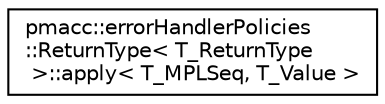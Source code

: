 digraph "Graphical Class Hierarchy"
{
 // LATEX_PDF_SIZE
  edge [fontname="Helvetica",fontsize="10",labelfontname="Helvetica",labelfontsize="10"];
  node [fontname="Helvetica",fontsize="10",shape=record];
  rankdir="LR";
  Node0 [label="pmacc::errorHandlerPolicies\l::ReturnType\< T_ReturnType\l \>::apply\< T_MPLSeq, T_Value \>",height=0.2,width=0.4,color="black", fillcolor="white", style="filled",URL="$structpmacc_1_1error_handler_policies_1_1_return_type_1_1apply.html",tooltip=" "];
}
